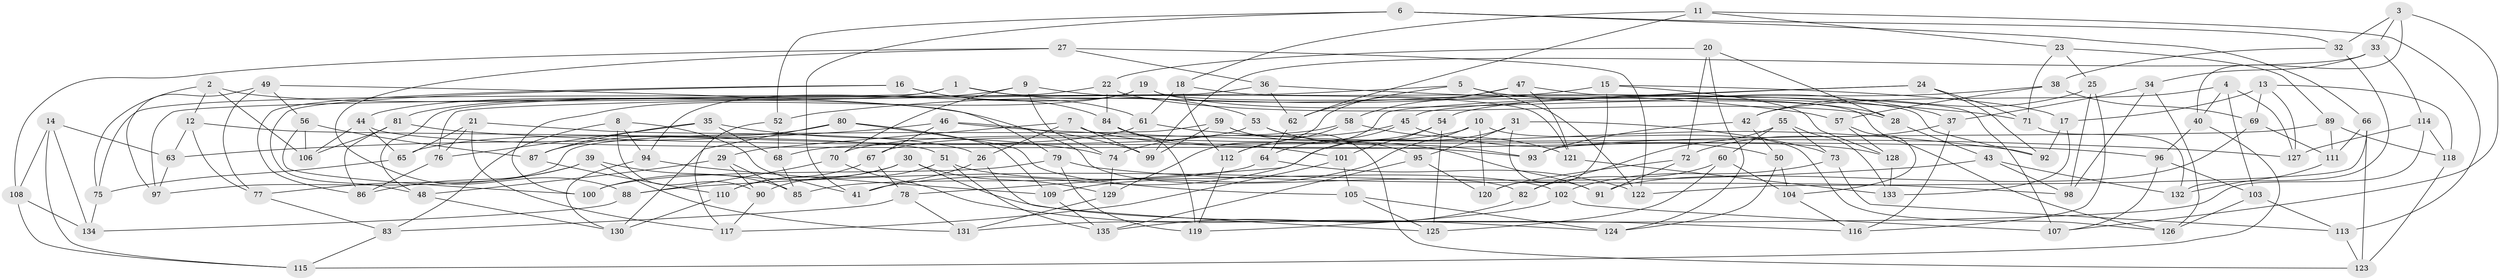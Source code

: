 // coarse degree distribution, {10: 0.042105263157894736, 4: 0.8315789473684211, 5: 0.010526315789473684, 11: 0.010526315789473684, 9: 0.042105263157894736, 12: 0.010526315789473684, 3: 0.042105263157894736, 6: 0.010526315789473684}
// Generated by graph-tools (version 1.1) at 2025/53/03/04/25 22:53:31]
// undirected, 135 vertices, 270 edges
graph export_dot {
  node [color=gray90,style=filled];
  1;
  2;
  3;
  4;
  5;
  6;
  7;
  8;
  9;
  10;
  11;
  12;
  13;
  14;
  15;
  16;
  17;
  18;
  19;
  20;
  21;
  22;
  23;
  24;
  25;
  26;
  27;
  28;
  29;
  30;
  31;
  32;
  33;
  34;
  35;
  36;
  37;
  38;
  39;
  40;
  41;
  42;
  43;
  44;
  45;
  46;
  47;
  48;
  49;
  50;
  51;
  52;
  53;
  54;
  55;
  56;
  57;
  58;
  59;
  60;
  61;
  62;
  63;
  64;
  65;
  66;
  67;
  68;
  69;
  70;
  71;
  72;
  73;
  74;
  75;
  76;
  77;
  78;
  79;
  80;
  81;
  82;
  83;
  84;
  85;
  86;
  87;
  88;
  89;
  90;
  91;
  92;
  93;
  94;
  95;
  96;
  97;
  98;
  99;
  100;
  101;
  102;
  103;
  104;
  105;
  106;
  107;
  108;
  109;
  110;
  111;
  112;
  113;
  114;
  115;
  116;
  117;
  118;
  119;
  120;
  121;
  122;
  123;
  124;
  125;
  126;
  127;
  128;
  129;
  130;
  131;
  132;
  133;
  134;
  135;
  1 -- 121;
  1 -- 44;
  1 -- 53;
  1 -- 75;
  2 -- 106;
  2 -- 75;
  2 -- 12;
  2 -- 82;
  3 -- 32;
  3 -- 40;
  3 -- 107;
  3 -- 33;
  4 -- 42;
  4 -- 127;
  4 -- 40;
  4 -- 103;
  5 -- 122;
  5 -- 37;
  5 -- 76;
  5 -- 62;
  6 -- 52;
  6 -- 41;
  6 -- 66;
  6 -- 32;
  7 -- 29;
  7 -- 128;
  7 -- 26;
  7 -- 99;
  8 -- 90;
  8 -- 41;
  8 -- 83;
  8 -- 94;
  9 -- 70;
  9 -- 81;
  9 -- 74;
  9 -- 57;
  10 -- 126;
  10 -- 67;
  10 -- 120;
  10 -- 109;
  11 -- 18;
  11 -- 113;
  11 -- 62;
  11 -- 23;
  12 -- 77;
  12 -- 51;
  12 -- 63;
  13 -- 69;
  13 -- 17;
  13 -- 118;
  13 -- 127;
  14 -- 63;
  14 -- 115;
  14 -- 134;
  14 -- 108;
  15 -- 120;
  15 -- 17;
  15 -- 52;
  15 -- 128;
  16 -- 84;
  16 -- 86;
  16 -- 61;
  16 -- 48;
  17 -- 92;
  17 -- 133;
  18 -- 61;
  18 -- 92;
  18 -- 112;
  19 -- 126;
  19 -- 100;
  19 -- 94;
  19 -- 28;
  20 -- 124;
  20 -- 22;
  20 -- 72;
  20 -- 28;
  21 -- 26;
  21 -- 76;
  21 -- 65;
  21 -- 117;
  22 -- 84;
  22 -- 48;
  22 -- 28;
  23 -- 89;
  23 -- 71;
  23 -- 25;
  24 -- 92;
  24 -- 45;
  24 -- 71;
  24 -- 112;
  25 -- 42;
  25 -- 116;
  25 -- 98;
  26 -- 125;
  26 -- 41;
  27 -- 122;
  27 -- 88;
  27 -- 36;
  27 -- 108;
  28 -- 43;
  29 -- 85;
  29 -- 48;
  29 -- 90;
  30 -- 110;
  30 -- 100;
  30 -- 116;
  30 -- 129;
  31 -- 95;
  31 -- 73;
  31 -- 41;
  31 -- 91;
  32 -- 132;
  32 -- 38;
  33 -- 34;
  33 -- 99;
  33 -- 114;
  34 -- 37;
  34 -- 98;
  34 -- 126;
  35 -- 74;
  35 -- 87;
  35 -- 76;
  35 -- 68;
  36 -- 97;
  36 -- 71;
  36 -- 62;
  37 -- 72;
  37 -- 116;
  38 -- 57;
  38 -- 54;
  38 -- 69;
  39 -- 86;
  39 -- 77;
  39 -- 131;
  39 -- 85;
  40 -- 115;
  40 -- 96;
  42 -- 93;
  42 -- 50;
  43 -- 88;
  43 -- 132;
  43 -- 98;
  44 -- 106;
  44 -- 65;
  44 -- 93;
  45 -- 74;
  45 -- 50;
  45 -- 64;
  46 -- 99;
  46 -- 63;
  46 -- 67;
  46 -- 127;
  47 -- 107;
  47 -- 58;
  47 -- 129;
  47 -- 121;
  48 -- 130;
  49 -- 97;
  49 -- 56;
  49 -- 79;
  49 -- 77;
  50 -- 124;
  50 -- 104;
  51 -- 90;
  51 -- 135;
  51 -- 102;
  52 -- 68;
  52 -- 117;
  53 -- 68;
  53 -- 91;
  53 -- 93;
  54 -- 101;
  54 -- 125;
  54 -- 78;
  55 -- 60;
  55 -- 73;
  55 -- 133;
  55 -- 82;
  56 -- 106;
  56 -- 100;
  56 -- 87;
  57 -- 128;
  57 -- 104;
  58 -- 121;
  58 -- 70;
  58 -- 112;
  59 -- 95;
  59 -- 99;
  59 -- 97;
  59 -- 123;
  60 -- 82;
  60 -- 125;
  60 -- 104;
  61 -- 65;
  61 -- 92;
  62 -- 64;
  63 -- 97;
  64 -- 122;
  64 -- 85;
  65 -- 75;
  66 -- 122;
  66 -- 123;
  66 -- 111;
  67 -- 78;
  67 -- 110;
  68 -- 85;
  69 -- 111;
  69 -- 91;
  70 -- 124;
  70 -- 88;
  71 -- 132;
  72 -- 91;
  72 -- 120;
  73 -- 102;
  73 -- 113;
  74 -- 129;
  75 -- 134;
  76 -- 86;
  77 -- 83;
  78 -- 83;
  78 -- 131;
  79 -- 100;
  79 -- 98;
  79 -- 119;
  80 -- 105;
  80 -- 130;
  80 -- 87;
  80 -- 109;
  81 -- 96;
  81 -- 86;
  81 -- 106;
  82 -- 135;
  83 -- 115;
  84 -- 101;
  84 -- 119;
  87 -- 110;
  88 -- 134;
  89 -- 118;
  89 -- 111;
  89 -- 93;
  90 -- 117;
  94 -- 109;
  94 -- 130;
  95 -- 120;
  95 -- 135;
  96 -- 103;
  96 -- 107;
  101 -- 105;
  101 -- 117;
  102 -- 119;
  102 -- 107;
  103 -- 113;
  103 -- 126;
  104 -- 116;
  105 -- 124;
  105 -- 125;
  108 -- 134;
  108 -- 115;
  109 -- 135;
  110 -- 130;
  111 -- 132;
  112 -- 119;
  113 -- 123;
  114 -- 118;
  114 -- 131;
  114 -- 127;
  118 -- 123;
  121 -- 133;
  128 -- 133;
  129 -- 131;
}
